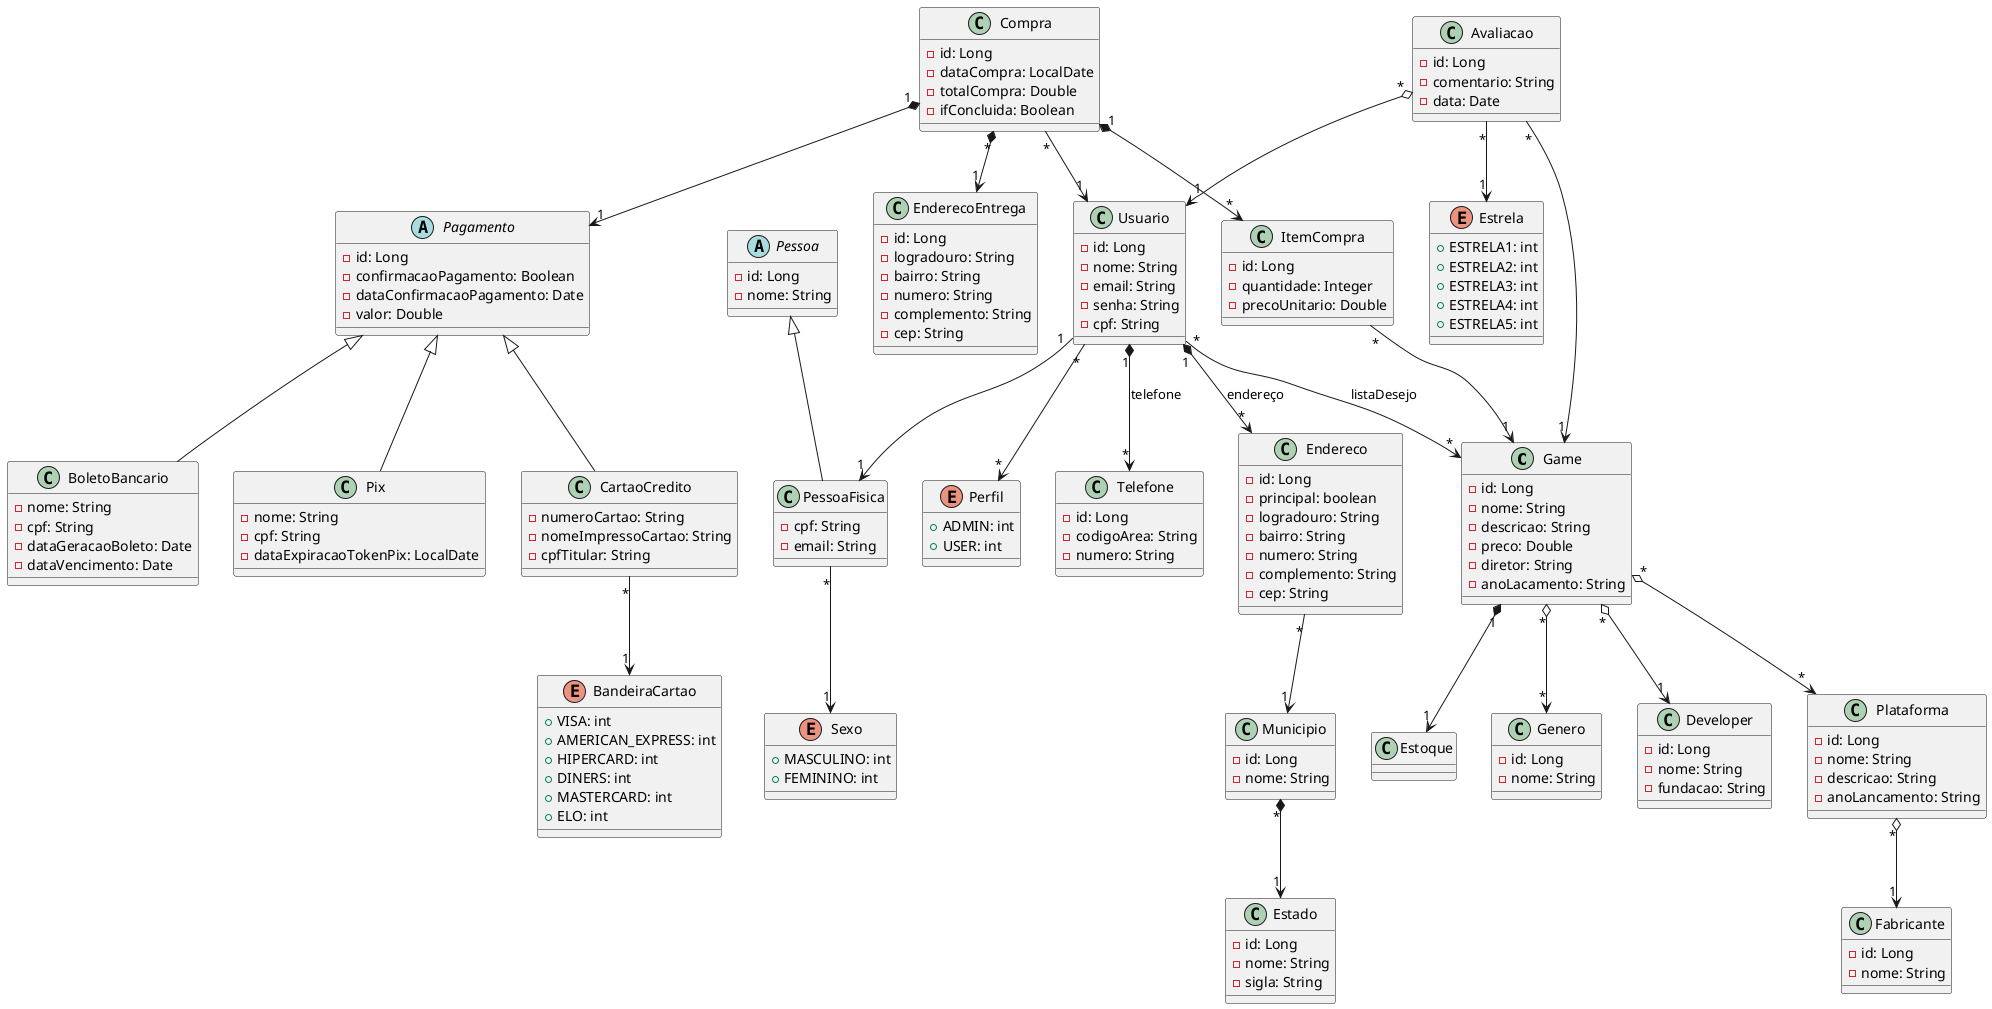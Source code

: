 @startuml Games-eCommerce

    class Game {

        - id: Long
        - nome: String
        - descricao: String
        - preco: Double
        - diretor: String
        - anoLacamento: String
    }

    class Estoque {
        
    }

    class Genero {
        
        - id: Long
        - nome: String
}

    class Developer {

        - id: Long
        - nome: String
        - fundacao: String
    }

    class Plataforma {

        - id: Long
        - nome: String
        - descricao: String
        - anoLancamento: String
    }

    class Fabricante {

        - id: Long
        - nome: String
    }

    abstract class Pessoa {

        - id: Long
        - nome: String
    }

    class PessoaFisica {

        - cpf: String
        - email: String
    }

    enum Sexo {

        + MASCULINO: int
        + FEMININO: int
    }

    enum Perfil {

        + ADMIN: int
        + USER: int
    }

    class Usuario {

        - id: Long
        - nome: String
        - email: String
        - senha: String
        - cpf: String
    }

    class Telefone {

        - id: Long
        - codigoArea: String
        - numero: String
    }

    class Compra {

        - id: Long
        - dataCompra: LocalDate
        - totalCompra: Double
        - ifConcluida: Boolean
    }

    class ItemCompra {

        - id: Long
        - quantidade: Integer
        - precoUnitario: Double
    }

    class Endereco {

        - id: Long
        - principal: boolean
        - logradouro: String
        - bairro: String
        - numero: String
        - complemento: String
        - cep: String
    }

    class EnderecoEntrega {

        - id: Long
        - logradouro: String
        - bairro: String
        - numero: String
        - complemento: String
        - cep: String
    }

    class Avaliacao {

        - id: Long
        - comentario: String
        - data: Date
    }

    enum Estrela {

        + ESTRELA1: int
        + ESTRELA2: int
        + ESTRELA3: int
        + ESTRELA4: int
        + ESTRELA5: int
    }

    abstract class Pagamento {

        - id: Long
        - confirmacaoPagamento: Boolean
        - dataConfirmacaoPagamento: Date
        - valor: Double
    }

    class BoletoBancario {

        - nome: String
        - cpf: String
        - dataGeracaoBoleto: Date
        - dataVencimento: Date
    }

    class Pix {

        - nome: String
        - cpf: String
        - dataExpiracaoTokenPix: LocalDate
    }

    class CartaoCredito {

        - numeroCartao: String
        - nomeImpressoCartao: String
        - cpfTitular: String
    }

    enum BandeiraCartao {

        + VISA: int
        + AMERICAN_EXPRESS: int
        + HIPERCARD: int
        + DINERS: int
        + MASTERCARD: int
        + ELO: int
    }

    class Estado {

        - id: Long
        - nome: String
        - sigla: String
    }

    class Municipio {

        - id: Long
        - nome: String
    }
    Game "*" o--> "*" Genero
    Game "*" o--> "1" Developer
    Game "*" o--> "*" Plataforma
    Game "1" *--> "1" Estoque

    Plataforma "*" o--> "1" Fabricante

    Municipio "*" *--> "1" Estado

    Endereco "*" --> "1" Municipio

    PessoaFisica "*" --> "1" Sexo

    PessoaFisica -up-|> Pessoa

    Usuario "1" --> "1" PessoaFisica
    Usuario "*" --> "*" Perfil
    Usuario "*" --> "*" Game: listaDesejo
    Usuario "1" *--> "*" Telefone: telefone
    Usuario "1" *--> "*" Endereco: endereço

    ItemCompra "*" --> "1" Game

    BoletoBancario -up-|> Pagamento

    Pix -up-|> Pagamento

    CartaoCredito -up-|> Pagamento
    CartaoCredito "*" --> "1" BandeiraCartao

    Compra "*" --> "1" Usuario
    Compra "1" *--> "*" ItemCompra
    Compra "*" *--> "1" EnderecoEntrega
    Compra "1" *--> "1" Pagamento

    Avaliacao "*" --> "1" Estrela
    Avaliacao "*" o--> "1" Usuario
    Avaliacao "*" --> "1" Game
@enduml

